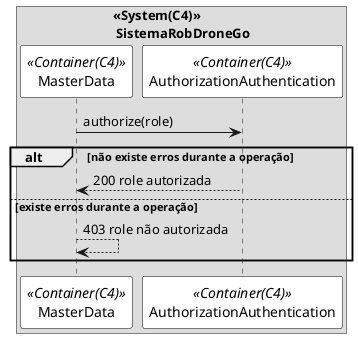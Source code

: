 @startuml getPackagingSD

skinparam sequence {
ParticipantBorderColor black
ParticipantBackgroundColor white
}

box "<<System(C4)>>\n SistemaRobDroneGo"
participant MasterData as mdgd <<Container(C4)>>
participant AuthorizationAuthentication as mdl <<Container(C4)>>
mdgd -> mdl: authorize(role)
alt não existe erros durante a operação
mdl --> mdgd: 200 role autorizada
else existe erros durante a operação
mdgd --> mdgd: 403 role não autorizada
end 

end box

@enduml